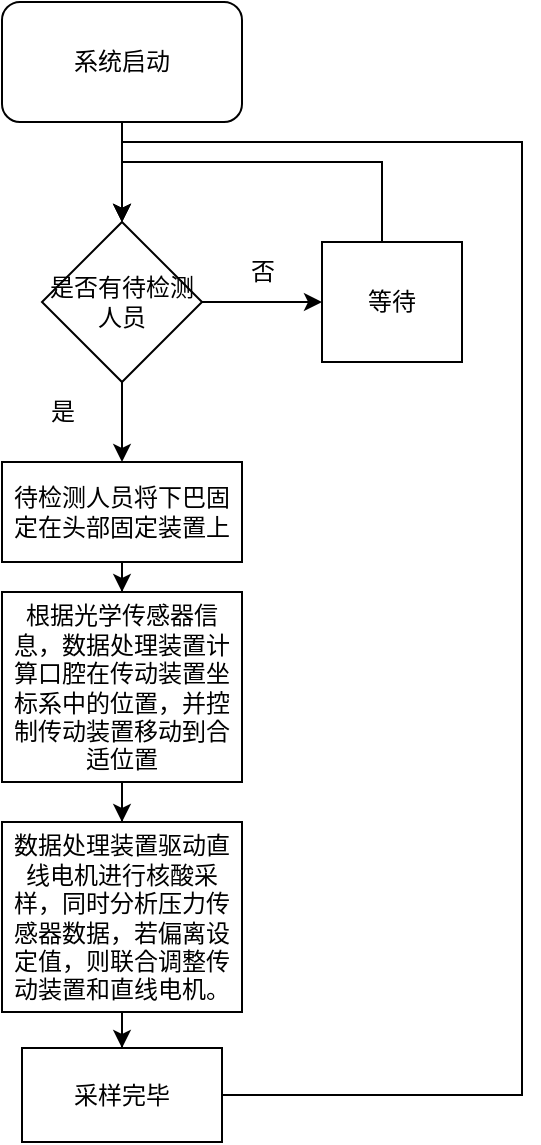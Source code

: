 <mxfile version="20.5.3" type="github">
  <diagram id="GVMy0i5LG1JLVvTdhxN1" name="第 1 页">
    <mxGraphModel dx="462" dy="695" grid="1" gridSize="10" guides="1" tooltips="1" connect="1" arrows="1" fold="1" page="1" pageScale="1" pageWidth="1200" pageHeight="1600" math="0" shadow="0">
      <root>
        <mxCell id="0" />
        <mxCell id="1" parent="0" />
        <mxCell id="QGO5pkp98FbQ010PFB9G-11" style="edgeStyle=orthogonalEdgeStyle;rounded=0;orthogonalLoop=1;jettySize=auto;html=1;entryX=0.5;entryY=0;entryDx=0;entryDy=0;" edge="1" parent="1" source="QGO5pkp98FbQ010PFB9G-1" target="QGO5pkp98FbQ010PFB9G-8">
          <mxGeometry relative="1" as="geometry" />
        </mxCell>
        <mxCell id="QGO5pkp98FbQ010PFB9G-1" value="系统启动" style="rounded=1;whiteSpace=wrap;html=1;" vertex="1" parent="1">
          <mxGeometry x="180" y="330" width="120" height="60" as="geometry" />
        </mxCell>
        <mxCell id="QGO5pkp98FbQ010PFB9G-15" value="" style="edgeStyle=orthogonalEdgeStyle;rounded=0;orthogonalLoop=1;jettySize=auto;html=1;" edge="1" parent="1" source="QGO5pkp98FbQ010PFB9G-8" target="QGO5pkp98FbQ010PFB9G-14">
          <mxGeometry relative="1" as="geometry" />
        </mxCell>
        <mxCell id="QGO5pkp98FbQ010PFB9G-20" value="" style="edgeStyle=orthogonalEdgeStyle;rounded=0;orthogonalLoop=1;jettySize=auto;html=1;" edge="1" parent="1" source="QGO5pkp98FbQ010PFB9G-8" target="QGO5pkp98FbQ010PFB9G-19">
          <mxGeometry relative="1" as="geometry" />
        </mxCell>
        <mxCell id="QGO5pkp98FbQ010PFB9G-8" value="是否有待检测人员" style="rhombus;whiteSpace=wrap;html=1;" vertex="1" parent="1">
          <mxGeometry x="200" y="440" width="80" height="80" as="geometry" />
        </mxCell>
        <mxCell id="QGO5pkp98FbQ010PFB9G-24" style="edgeStyle=orthogonalEdgeStyle;rounded=0;orthogonalLoop=1;jettySize=auto;html=1;entryX=0.5;entryY=0;entryDx=0;entryDy=0;" edge="1" parent="1" source="QGO5pkp98FbQ010PFB9G-14" target="QGO5pkp98FbQ010PFB9G-8">
          <mxGeometry relative="1" as="geometry">
            <Array as="points">
              <mxPoint x="370" y="410" />
              <mxPoint x="240" y="410" />
            </Array>
          </mxGeometry>
        </mxCell>
        <mxCell id="QGO5pkp98FbQ010PFB9G-14" value="等待" style="whiteSpace=wrap;html=1;" vertex="1" parent="1">
          <mxGeometry x="340" y="450" width="70" height="60" as="geometry" />
        </mxCell>
        <mxCell id="QGO5pkp98FbQ010PFB9G-16" value="否" style="text;html=1;align=center;verticalAlign=middle;resizable=0;points=[];autosize=1;strokeColor=none;fillColor=none;" vertex="1" parent="1">
          <mxGeometry x="290" y="450" width="40" height="30" as="geometry" />
        </mxCell>
        <mxCell id="QGO5pkp98FbQ010PFB9G-26" style="edgeStyle=orthogonalEdgeStyle;rounded=0;orthogonalLoop=1;jettySize=auto;html=1;" edge="1" parent="1" source="QGO5pkp98FbQ010PFB9G-19" target="QGO5pkp98FbQ010PFB9G-25">
          <mxGeometry relative="1" as="geometry" />
        </mxCell>
        <mxCell id="QGO5pkp98FbQ010PFB9G-19" value="待检测人员将下巴固定在头部固定装置上" style="whiteSpace=wrap;html=1;" vertex="1" parent="1">
          <mxGeometry x="180" y="560" width="120" height="50" as="geometry" />
        </mxCell>
        <mxCell id="QGO5pkp98FbQ010PFB9G-23" value="是" style="text;html=1;align=center;verticalAlign=middle;resizable=0;points=[];autosize=1;strokeColor=none;fillColor=none;" vertex="1" parent="1">
          <mxGeometry x="190" y="520" width="40" height="30" as="geometry" />
        </mxCell>
        <mxCell id="QGO5pkp98FbQ010PFB9G-28" style="edgeStyle=orthogonalEdgeStyle;rounded=0;orthogonalLoop=1;jettySize=auto;html=1;" edge="1" parent="1" source="QGO5pkp98FbQ010PFB9G-25" target="QGO5pkp98FbQ010PFB9G-27">
          <mxGeometry relative="1" as="geometry" />
        </mxCell>
        <mxCell id="QGO5pkp98FbQ010PFB9G-25" value="根据光学传感器信息，数据处理装置计算口腔在传动装置坐标系中的位置，并控制传动装置移动到合适位置" style="whiteSpace=wrap;html=1;" vertex="1" parent="1">
          <mxGeometry x="180" y="625" width="120" height="95" as="geometry" />
        </mxCell>
        <mxCell id="QGO5pkp98FbQ010PFB9G-30" style="edgeStyle=orthogonalEdgeStyle;rounded=0;orthogonalLoop=1;jettySize=auto;html=1;" edge="1" parent="1" source="QGO5pkp98FbQ010PFB9G-27" target="QGO5pkp98FbQ010PFB9G-29">
          <mxGeometry relative="1" as="geometry" />
        </mxCell>
        <mxCell id="QGO5pkp98FbQ010PFB9G-27" value="数据处理装置驱动直线电机进行核酸采样，同时分析压力传感器数据，若偏离设定值，则联合调整传动装置和直线电机。" style="whiteSpace=wrap;html=1;" vertex="1" parent="1">
          <mxGeometry x="180" y="740" width="120" height="95" as="geometry" />
        </mxCell>
        <mxCell id="QGO5pkp98FbQ010PFB9G-31" style="edgeStyle=orthogonalEdgeStyle;rounded=0;orthogonalLoop=1;jettySize=auto;html=1;entryX=0.5;entryY=0;entryDx=0;entryDy=0;" edge="1" parent="1" source="QGO5pkp98FbQ010PFB9G-29" target="QGO5pkp98FbQ010PFB9G-8">
          <mxGeometry relative="1" as="geometry">
            <Array as="points">
              <mxPoint x="440" y="877" />
              <mxPoint x="440" y="400" />
              <mxPoint x="240" y="400" />
            </Array>
          </mxGeometry>
        </mxCell>
        <mxCell id="QGO5pkp98FbQ010PFB9G-29" value="采样完毕" style="whiteSpace=wrap;html=1;" vertex="1" parent="1">
          <mxGeometry x="190" y="853" width="100" height="47" as="geometry" />
        </mxCell>
      </root>
    </mxGraphModel>
  </diagram>
</mxfile>
